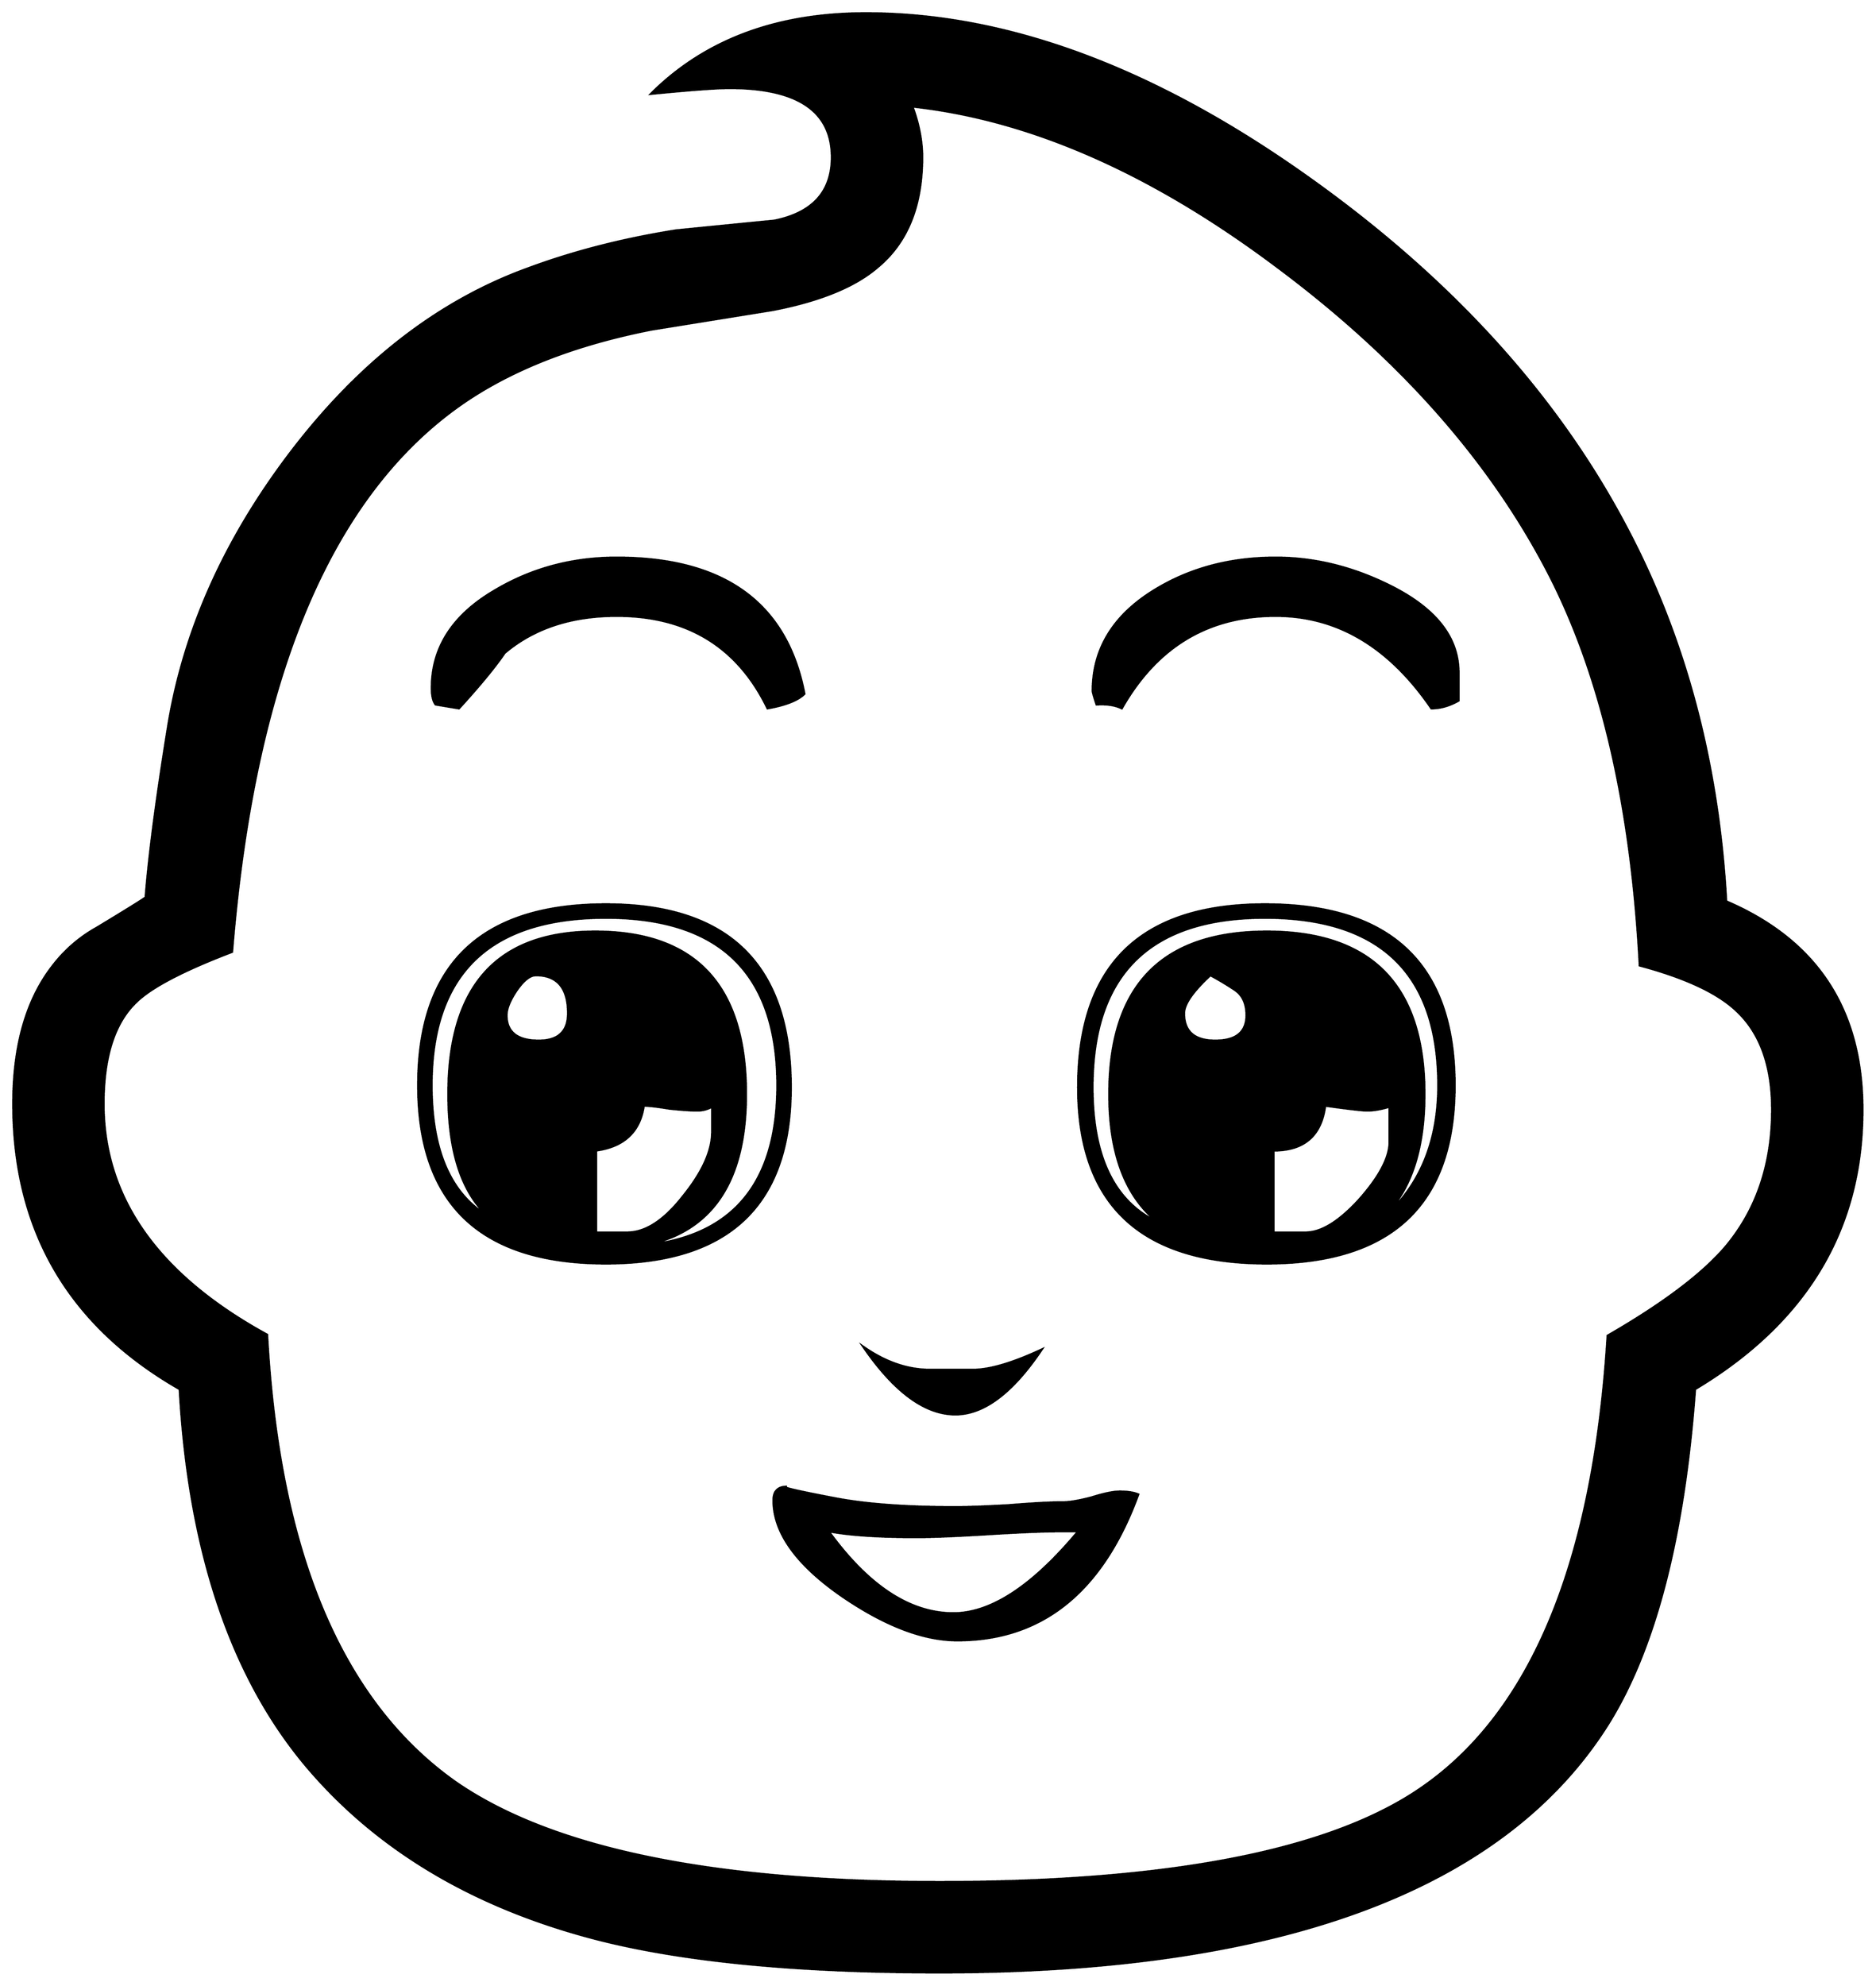 


\begin{tikzpicture}[y=0.80pt, x=0.80pt, yscale=-1.0, xscale=1.0, inner sep=0pt, outer sep=0pt]
\begin{scope}[shift={(100.0,1706.0)},nonzero rule]
  \path[draw=.,fill=.,line width=1.600pt] (1974.0,-462.0) ..
    controls (1974.0,-339.333) and (1916.667,-243.667) ..
    (1802.0,-175.0) .. controls (1790.667,-22.333) and (1760.667,92.667)
    .. (1712.0,170.0) .. controls (1604.667,339.333) and
    (1376.0,424.0) .. (1026.0,424.0) .. controls (880.0,424.0)
    and (762.667,412.667) .. (674.0,390.0) .. controls (547.333,357.333)
    and (447.667,298.0) .. (375.0,212.0) .. controls (297.667,120.0)
    and (254.333,-9.0) .. (245.0,-175.0) .. controls
    (131.0,-240.333) and (74.0,-338.0) .. (74.0,-468.0) ..
    controls (74.0,-527.333) and (87.333,-574.333) .. (114.0,-609.0)
    .. controls (126.667,-625.667) and (142.0,-639.0) ..
    (160.0,-649.0) .. controls (188.667,-666.333) and (205.333,-676.667)
    .. (210.0,-680.0) .. controls (213.333,-722.667) and
    (221.0,-781.0) .. (233.0,-855.0) .. controls (249.0,-953.667)
    and (291.0,-1047.667) .. (359.0,-1137.0) .. controls
    (429.667,-1229.667) and (511.0,-1292.667) .. (603.0,-1326.0) ..
    controls (649.667,-1343.333) and (700.333,-1356.333) ..
    (755.0,-1365.0) .. controls (788.333,-1368.333) and
    (822.0,-1371.667) .. (856.0,-1375.0) .. controls
    (895.333,-1383.0) and (915.0,-1404.667) .. (915.0,-1440.0) ..
    controls (915.0,-1487.333) and (880.0,-1511.0) ..
    (810.0,-1511.0) .. controls (796.667,-1511.0) and
    (769.667,-1509.0) .. (729.0,-1505.0) .. controls
    (784.333,-1560.333) and (858.0,-1588.0) .. (950.0,-1588.0) ..
    controls (1094.0,-1588.0) and (1244.333,-1532.667) ..
    (1401.0,-1422.0) .. controls (1548.333,-1318.0) and
    (1658.0,-1198.333) .. (1730.0,-1063.0) .. controls
    (1791.333,-948.333) and (1826.0,-819.333) .. (1834.0,-676.0) ..
    controls (1927.333,-636.0) and (1974.0,-564.667) ..
    (1974.0,-462.0) -- cycle(1881.0,-462.0) .. controls
    (1881.0,-506.667) and (1869.0,-540.333) .. (1845.0,-563.0) ..
    controls (1825.667,-581.667) and (1792.333,-597.333) ..
    (1745.0,-610.0) .. controls (1736.333,-777.333) and
    (1704.0,-913.667) .. (1648.0,-1019.0) .. controls
    (1588.0,-1132.333) and (1496.333,-1235.0) .. (1373.0,-1327.0) ..
    controls (1244.333,-1423.667) and (1119.333,-1478.667) ..
    (998.0,-1492.0) .. controls (1004.667,-1474.0) and
    (1008.0,-1456.667) .. (1008.0,-1440.0) .. controls
    (1008.0,-1390.0) and (992.667,-1352.333) .. (962.0,-1327.0) ..
    controls (938.667,-1307.0) and (902.667,-1292.333) ..
    (854.0,-1283.0) .. controls (812.667,-1276.333) and
    (771.333,-1269.667) .. (730.0,-1263.0) .. controls
    (652.0,-1247.667) and (587.667,-1222.667) .. (537.0,-1188.0) ..
    controls (401.0,-1094.667) and (321.667,-906.667) ..
    (299.0,-624.0) .. controls (248.333,-604.667) and (215.333,-587.333)
    .. (200.0,-572.0) .. controls (178.0,-550.667) and
    (167.0,-516.0) .. (167.0,-468.0) .. controls (167.0,-371.333)
    and (223.0,-292.333) .. (335.0,-231.0) .. controls
    (347.0,-7.667) and (411.333,145.333) .. (528.0,228.0) .. controls
    (626.667,296.667) and (792.667,331.0) .. (1026.0,331.0) ..
    controls (1265.333,331.0) and (1431.333,298.0) .. (1524.0,232.0)
    .. controls (1635.333,153.333) and (1698.0,-0.667) ..
    (1712.0,-230.0) .. controls (1768.667,-262.667) and
    (1809.0,-293.0) .. (1833.0,-321.0) .. controls
    (1865.0,-359.0) and (1881.0,-406.0) .. (1881.0,-462.0) --
    cycle(1559.0,-882.0) .. controls (1549.667,-876.667) and
    (1540.333,-874.0) .. (1531.0,-874.0) .. controls
    (1487.667,-937.333) and (1434.333,-969.0) .. (1371.0,-969.0) ..
    controls (1301.667,-969.0) and (1249.0,-937.333) ..
    (1213.0,-874.0) .. controls (1206.333,-877.333) and
    (1197.667,-878.667) .. (1187.0,-878.0) .. controls
    (1184.333,-886.0) and (1183.0,-890.667) .. (1183.0,-892.0) ..
    controls (1183.0,-935.333) and (1204.333,-970.0) ..
    (1247.0,-996.0) .. controls (1283.0,-1018.0) and
    (1324.333,-1029.0) .. (1371.0,-1029.0) .. controls
    (1411.0,-1029.0) and (1450.333,-1019.333) .. (1489.0,-1000.0) ..
    controls (1535.667,-976.667) and (1559.0,-947.0) ..
    (1559.0,-911.0) -- (1559.0,-882.0) -- cycle(1555.0,-487.0)
    .. controls (1555.0,-365.0) and (1490.667,-304.0) ..
    (1362.0,-304.0) .. controls (1232.667,-304.0) and
    (1168.0,-364.333) .. (1168.0,-485.0) .. controls
    (1168.0,-610.333) and (1232.0,-673.0) .. (1360.0,-673.0) ..
    controls (1490.0,-673.0) and (1555.0,-611.0) ..
    (1555.0,-487.0) -- cycle(887.0,-889.0) .. controls
    (880.333,-882.333) and (867.667,-877.333) .. (849.0,-874.0) ..
    controls (818.333,-937.333) and (766.667,-969.0) .. (694.0,-969.0)
    .. controls (647.333,-969.0) and (609.0,-956.333) ..
    (579.0,-931.0) .. controls (569.0,-916.333) and (553.333,-897.333)
    .. (532.0,-874.0) -- (508.0,-878.0) .. controls
    (505.333,-881.333) and (504.0,-887.0) .. (504.0,-895.0) ..
    controls (504.0,-937.0) and (526.0,-970.667) .. (570.0,-996.0)
    .. controls (607.333,-1018.0) and (648.667,-1029.0) ..
    (694.0,-1029.0) .. controls (804.667,-1029.0) and
    (869.0,-982.333) .. (887.0,-889.0) -- cycle(1131.0,-216.0) ..
    controls (1101.0,-171.333) and (1071.333,-149.0) ..
    (1042.0,-149.0) .. controls (1010.667,-149.0) and
    (979.0,-172.333) .. (947.0,-219.0) .. controls (969.667,-203.0)
    and (992.667,-195.0) .. (1016.0,-195.0) -- (1060.0,-195.0) ..
    controls (1077.333,-195.0) and (1101.0,-202.0) ..
    (1131.0,-216.0) -- cycle(873.0,-485.0) .. controls
    (873.0,-364.333) and (809.667,-304.0) .. (683.0,-304.0) ..
    controls (554.333,-304.0) and (490.0,-365.0) .. (490.0,-487.0)
    .. controls (490.0,-611.0) and (554.333,-673.0) ..
    (683.0,-673.0) .. controls (809.667,-673.0) and (873.0,-610.333)
    .. (873.0,-485.0) -- cycle(1230.0,-67.0) .. controls
    (1193.333,33.0) and (1131.333,83.0) .. (1044.0,83.0) .. controls
    (1009.333,83.0) and (970.0,68.0) .. (926.0,38.0) .. controls
    (878.667,5.333) and (855.0,-27.667) .. (855.0,-61.0) .. controls
    (855.0,-70.333) and (859.667,-75.0) .. (869.0,-75.0) .. controls
    (860.333,-75.0) and (877.0,-71.0) .. (919.0,-63.0) .. controls
    (950.333,-57.0) and (991.333,-54.0) .. (1042.0,-54.0) ..
    controls (1054.667,-54.0) and (1073.0,-54.667) .. (1097.0,-56.0)
    .. controls (1121.667,-58.0) and (1140.333,-59.0) ..
    (1153.0,-59.0) .. controls (1159.667,-59.0) and (1169.333,-60.667)
    .. (1182.0,-64.0) .. controls (1194.667,-68.0) and
    (1204.333,-70.0) .. (1211.0,-70.0) .. controls (1219.0,-70.0)
    and (1225.333,-69.0) .. (1230.0,-67.0) -- cycle(1341.0,-559.0)
    .. controls (1341.0,-571.0) and (1337.0,-579.667) ..
    (1329.0,-585.0) .. controls (1321.0,-590.333) and
    (1312.667,-595.333) .. (1304.0,-600.0) .. controls
    (1286.0,-583.333) and (1277.0,-570.333) .. (1277.0,-561.0) ..
    controls (1277.0,-542.333) and (1287.667,-533.0) ..
    (1309.0,-533.0) .. controls (1330.333,-533.0) and
    (1341.0,-541.667) .. (1341.0,-559.0) -- cycle(1538.0,-487.0)
    .. controls (1538.0,-601.667) and (1478.667,-659.0) ..
    (1360.0,-659.0) .. controls (1242.0,-659.0) and
    (1183.0,-601.0) .. (1183.0,-485.0) .. controls
    (1183.0,-414.333) and (1205.0,-368.333) .. (1249.0,-347.0) ..
    controls (1216.333,-373.667) and (1200.0,-417.333) ..
    (1200.0,-478.0) .. controls (1200.0,-589.333) and
    (1254.0,-645.0) .. (1362.0,-645.0) .. controls
    (1470.0,-645.0) and (1524.0,-589.333) .. (1524.0,-478.0) ..
    controls (1524.0,-418.0) and (1508.333,-374.333) ..
    (1477.0,-347.0) .. controls (1517.667,-380.333) and
    (1538.0,-427.0) .. (1538.0,-487.0) -- cycle(1488.0,-429.0)
    -- (1488.0,-465.0) .. controls (1479.333,-462.333) and
    (1471.667,-461.0) .. (1465.0,-461.0) .. controls
    (1460.333,-461.0) and (1446.0,-462.667) .. (1422.0,-466.0) ..
    controls (1418.0,-435.333) and (1400.333,-420.0) ..
    (1369.0,-420.0) -- (1369.0,-336.0) -- (1402.0,-336.0) ..
    controls (1418.0,-336.0) and (1436.333,-347.333) ..
    (1457.0,-370.0) .. controls (1477.667,-393.333) and
    (1488.0,-413.0) .. (1488.0,-429.0) -- cycle(644.0,-561.0) ..
    controls (644.0,-587.0) and (633.0,-600.0) .. (611.0,-600.0)
    .. controls (605.0,-600.0) and (598.333,-594.667) ..
    (591.0,-584.0) .. controls (584.333,-574.0) and (581.0,-565.667)
    .. (581.0,-559.0) .. controls (581.0,-541.667) and
    (592.0,-533.0) .. (614.0,-533.0) .. controls (634.0,-533.0)
    and (644.0,-542.333) .. (644.0,-561.0) -- cycle(859.0,-487.0)
    .. controls (859.0,-601.667) and (800.333,-659.0) ..
    (683.0,-659.0) .. controls (563.667,-659.0) and (504.0,-601.667)
    .. (504.0,-487.0) .. controls (504.0,-421.667) and
    (522.667,-377.333) .. (560.0,-354.0) .. controls (534.0,-379.333)
    and (521.0,-420.667) .. (521.0,-478.0) .. controls
    (521.0,-589.333) and (571.333,-645.0) .. (672.0,-645.0) ..
    controls (775.333,-645.0) and (827.0,-589.333) .. (827.0,-478.0)
    .. controls (827.0,-389.333) and (793.0,-337.667) ..
    (725.0,-323.0) .. controls (814.333,-333.0) and (859.0,-387.667)
    .. (859.0,-487.0) -- cycle(792.0,-439.0) -- (792.0,-465.0)
    .. controls (787.333,-462.333) and (782.333,-461.0) ..
    (777.0,-461.0) .. controls (770.333,-461.0) and (760.667,-461.667)
    .. (748.0,-463.0) .. controls (736.0,-465.0) and
    (727.333,-466.0) .. (722.0,-466.0) .. controls (718.0,-439.333)
    and (701.667,-424.0) .. (673.0,-420.0) -- (673.0,-336.0) --
    (705.0,-336.0) .. controls (723.667,-336.0) and (742.667,-348.333)
    .. (762.0,-373.0) .. controls (782.0,-397.667) and
    (792.0,-419.667) .. (792.0,-439.0) -- cycle(1168.0,-29.0) --
    (1150.0,-29.0) .. controls (1133.333,-29.0) and (1108.667,-28.0)
    .. (1076.0,-26.0) .. controls (1043.333,-24.0) and
    (1018.667,-23.0) .. (1002.0,-23.0) .. controls (962.667,-23.0)
    and (932.667,-25.0) .. (912.0,-29.0) .. controls (952.667,27.0)
    and (995.333,55.0) .. (1040.0,55.0) .. controls (1078.667,55.0)
    and (1121.333,27.0) .. (1168.0,-29.0) -- cycle;
\end{scope}

\end{tikzpicture}

